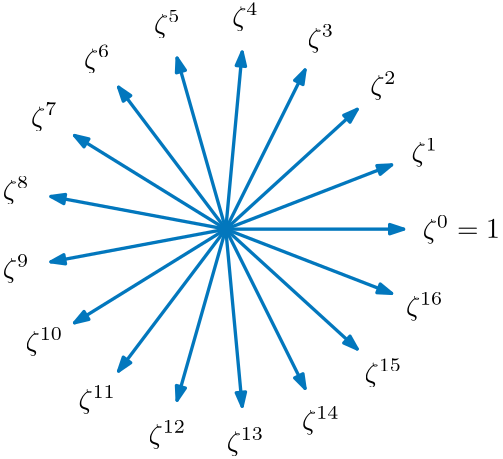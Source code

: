 <?xml version="1.0"?>
<!DOCTYPE ipe SYSTEM "ipe.dtd">
<ipe version="70206" creator="Ipe 7.2.7">
<info created="D:20180614130848" modified="D:20180824135758"/>
<ipestyle name="basic">
<symbol name="arrow/arc(spx)">
<path stroke="sym-stroke" fill="sym-stroke" pen="sym-pen">
0 0 m
-1 0.333 l
-1 -0.333 l
h
</path>
</symbol>
<symbol name="arrow/farc(spx)">
<path stroke="sym-stroke" fill="white" pen="sym-pen">
0 0 m
-1 0.333 l
-1 -0.333 l
h
</path>
</symbol>
<symbol name="arrow/ptarc(spx)">
<path stroke="sym-stroke" fill="sym-stroke" pen="sym-pen">
0 0 m
-1 0.333 l
-0.8 0 l
-1 -0.333 l
h
</path>
</symbol>
<symbol name="arrow/fptarc(spx)">
<path stroke="sym-stroke" fill="white" pen="sym-pen">
0 0 m
-1 0.333 l
-0.8 0 l
-1 -0.333 l
h
</path>
</symbol>
<symbol name="mark/circle(sx)" transformations="translations">
<path fill="sym-stroke">
0.6 0 0 0.6 0 0 e
0.4 0 0 0.4 0 0 e
</path>
</symbol>
<symbol name="mark/disk(sx)" transformations="translations">
<path fill="sym-stroke">
0.6 0 0 0.6 0 0 e
</path>
</symbol>
<symbol name="mark/fdisk(sfx)" transformations="translations">
<group>
<path fill="sym-fill">
0.5 0 0 0.5 0 0 e
</path>
<path fill="sym-stroke" fillrule="eofill">
0.6 0 0 0.6 0 0 e
0.4 0 0 0.4 0 0 e
</path>
</group>
</symbol>
<symbol name="mark/box(sx)" transformations="translations">
<path fill="sym-stroke" fillrule="eofill">
-0.6 -0.6 m
0.6 -0.6 l
0.6 0.6 l
-0.6 0.6 l
h
-0.4 -0.4 m
0.4 -0.4 l
0.4 0.4 l
-0.4 0.4 l
h
</path>
</symbol>
<symbol name="mark/square(sx)" transformations="translations">
<path fill="sym-stroke">
-0.6 -0.6 m
0.6 -0.6 l
0.6 0.6 l
-0.6 0.6 l
h
</path>
</symbol>
<symbol name="mark/fsquare(sfx)" transformations="translations">
<group>
<path fill="sym-fill">
-0.5 -0.5 m
0.5 -0.5 l
0.5 0.5 l
-0.5 0.5 l
h
</path>
<path fill="sym-stroke" fillrule="eofill">
-0.6 -0.6 m
0.6 -0.6 l
0.6 0.6 l
-0.6 0.6 l
h
-0.4 -0.4 m
0.4 -0.4 l
0.4 0.4 l
-0.4 0.4 l
h
</path>
</group>
</symbol>
<symbol name="mark/cross(sx)" transformations="translations">
<group>
<path fill="sym-stroke">
-0.43 -0.57 m
0.57 0.43 l
0.43 0.57 l
-0.57 -0.43 l
h
</path>
<path fill="sym-stroke">
-0.43 0.57 m
0.57 -0.43 l
0.43 -0.57 l
-0.57 0.43 l
h
</path>
</group>
</symbol>
<symbol name="arrow/fnormal(spx)">
<path stroke="sym-stroke" fill="white" pen="sym-pen">
0 0 m
-1 0.333 l
-1 -0.333 l
h
</path>
</symbol>
<symbol name="arrow/pointed(spx)">
<path stroke="sym-stroke" fill="sym-stroke" pen="sym-pen">
0 0 m
-1 0.333 l
-0.8 0 l
-1 -0.333 l
h
</path>
</symbol>
<symbol name="arrow/fpointed(spx)">
<path stroke="sym-stroke" fill="white" pen="sym-pen">
0 0 m
-1 0.333 l
-0.8 0 l
-1 -0.333 l
h
</path>
</symbol>
<symbol name="arrow/linear(spx)">
<path stroke="sym-stroke" pen="sym-pen">
-1 0.333 m
0 0 l
-1 -0.333 l
</path>
</symbol>
<symbol name="arrow/fdouble(spx)">
<path stroke="sym-stroke" fill="white" pen="sym-pen">
0 0 m
-1 0.333 l
-1 -0.333 l
h
-1 0 m
-2 0.333 l
-2 -0.333 l
h
</path>
</symbol>
<symbol name="arrow/double(spx)">
<path stroke="sym-stroke" fill="sym-stroke" pen="sym-pen">
0 0 m
-1 0.333 l
-1 -0.333 l
h
-1 0 m
-2 0.333 l
-2 -0.333 l
h
</path>
</symbol>
<pen name="heavier" value="0.8"/>
<pen name="fat" value="1.2"/>
<pen name="ultrafat" value="2"/>
<symbolsize name="large" value="5"/>
<symbolsize name="small" value="2"/>
<symbolsize name="tiny" value="1.1"/>
<arrowsize name="large" value="10"/>
<arrowsize name="small" value="5"/>
<arrowsize name="tiny" value="3"/>
<color name="red" value="1 0 0"/>
<color name="green" value="0 1 0"/>
<color name="blue" value="0 0 1"/>
<color name="yellow" value="1 1 0"/>
<color name="orange" value="1 0.647 0"/>
<color name="gold" value="1 0.843 0"/>
<color name="purple" value="0.627 0.125 0.941"/>
<color name="gray" value="0.745"/>
<color name="brown" value="0.647 0.165 0.165"/>
<color name="navy" value="0 0 0.502"/>
<color name="pink" value="1 0.753 0.796"/>
<color name="seagreen" value="0.18 0.545 0.341"/>
<color name="turquoise" value="0.251 0.878 0.816"/>
<color name="violet" value="0.933 0.51 0.933"/>
<color name="darkblue" value="0 0 0.545"/>
<color name="darkcyan" value="0 0.545 0.545"/>
<color name="darkgray" value="0.663"/>
<color name="darkgreen" value="0 0.392 0"/>
<color name="darkmagenta" value="0.545 0 0.545"/>
<color name="darkorange" value="1 0.549 0"/>
<color name="darkred" value="0.545 0 0"/>
<color name="lightblue" value="0.678 0.847 0.902"/>
<color name="lightcyan" value="0.878 1 1"/>
<color name="lightgray" value="0.827"/>
<color name="lightgreen" value="0.565 0.933 0.565"/>
<color name="lightyellow" value="1 1 0.878"/>
<dashstyle name="dashed" value="[4] 0"/>
<dashstyle name="dotted" value="[1 3] 0"/>
<dashstyle name="dash dotted" value="[4 2 1 2] 0"/>
<dashstyle name="dash dot dotted" value="[4 2 1 2 1 2] 0"/>
<textsize name="large" value="\large"/>
<textsize name="Large" value="\Large"/>
<textsize name="LARGE" value="\LARGE"/>
<textsize name="huge" value="\huge"/>
<textsize name="Huge" value="\Huge"/>
<textsize name="small" value="\small"/>
<textsize name="footnote" value="\footnotesize"/>
<textsize name="tiny" value="\tiny"/>
<textstyle name="center" begin="\begin{center}" end="\end{center}"/>
<textstyle name="itemize" begin="\begin{itemize}" end="\end{itemize}"/>
<textstyle name="item" begin="\begin{itemize}\item{}" end="\end{itemize}"/>
<gridsize name="4 pts" value="4"/>
<gridsize name="8 pts (~3 mm)" value="8"/>
<gridsize name="16 pts (~6 mm)" value="16"/>
<gridsize name="32 pts (~12 mm)" value="32"/>
<gridsize name="10 pts (~3.5 mm)" value="10"/>
<gridsize name="20 pts (~7 mm)" value="20"/>
<gridsize name="14 pts (~5 mm)" value="14"/>
<gridsize name="28 pts (~10 mm)" value="28"/>
<gridsize name="56 pts (~20 mm)" value="56"/>
<anglesize name="90 deg" value="90"/>
<anglesize name="60 deg" value="60"/>
<anglesize name="45 deg" value="45"/>
<anglesize name="30 deg" value="30"/>
<anglesize name="22.5 deg" value="22.5"/>
<opacity name="10%" value="0.1"/>
<opacity name="30%" value="0.3"/>
<opacity name="50%" value="0.5"/>
<opacity name="75%" value="0.75"/>
<tiling name="falling" angle="-60" step="4" width="1"/>
<tiling name="rising" angle="30" step="4" width="1"/>
</ipestyle>
<page>
<layer name="alpha"/>
<view layers="alpha" active="alpha"/>
<path layer="alpha" stroke="0.008 0.467 0.741" pen="fat" cap="1" arrow="normal/small">
128 704 m
192 704 l
</path>
<path stroke="0.008 0.467 0.741" pen="fat" cap="1" arrow="normal/small">
128 704 m
187.678 727.119 l
</path>
<path stroke="0.008 0.467 0.741" pen="fat" cap="1" arrow="normal/small">
128 704 m
175.297 747.117 l
</path>
<path stroke="0.008 0.467 0.741" pen="fat" cap="1" arrow="normal/small">
128 704 m
156.527 761.29 l
</path>
<path stroke="0.008 0.467 0.741" pen="fat" cap="1" arrow="normal/small">
128 704 m
133.905 767.727 l
</path>
<path stroke="0.008 0.467 0.741" pen="fat" cap="1" arrow="normal/small">
128 704 m
110.486 765.557 l
</path>
<path stroke="0.008 0.467 0.741" pen="fat" cap="1" arrow="normal/small">
128 704 m
89.4314 755.073 l
</path>
<path stroke="0.008 0.467 0.741" pen="fat" cap="1" arrow="normal/small">
128 704 m
73.5861 737.692 l
</path>
<path stroke="0.008 0.467 0.741" pen="fat" cap="1" arrow="normal/small">
128 704 m
65.0897 715.76 l
</path>
<path stroke="0.008 0.467 0.741" pen="fat" cap="1" arrow="normal/small">
128 704 m
65.0897 692.24 l
</path>
<path stroke="0.008 0.467 0.741" pen="fat" cap="1" arrow="normal/small">
128 704 m
73.5861 670.308 l
</path>
<path stroke="0.008 0.467 0.741" pen="fat" cap="1" arrow="normal/small">
128 704 m
89.4314 652.927 l
</path>
<path stroke="0.008 0.467 0.741" pen="fat" cap="1" arrow="normal/small">
128 704 m
110.486 642.443 l
</path>
<path stroke="0.008 0.467 0.741" pen="fat" cap="1" arrow="normal/small">
128 704 m
133.905 640.273 l
</path>
<path stroke="0.008 0.467 0.741" pen="fat" cap="1" arrow="normal/small">
128 704 m
156.527 646.71 l
</path>
<path stroke="0.008 0.467 0.741" pen="fat" cap="1" arrow="normal/small">
128 704 m
175.297 660.883 l
</path>
<path stroke="0.008 0.467 0.741" pen="fat" cap="1" arrow="normal/small">
128 704 m
187.678 680.881 l
</path>
<text matrix="1 0 0 1 -9.114 -3.0935" transformations="translations" pos="208 704" stroke="black" type="label" width="27.828" height="8.117" depth="1.93" valign="baseline" style="math">\zeta^0=1</text>
<text matrix="1 0 0 1 -13.1676 24.6499" transformations="translations" pos="208 704" stroke="black" type="label" width="9.563" height="8.117" depth="1.93" valign="baseline" style="math">\zeta^1</text>
<text matrix="1 0 0 1 -28.0256 48.6463" transformations="translations" pos="208 704" stroke="black" type="label" width="9.563" height="8.117" depth="1.93" valign="baseline" style="math">\zeta^2</text>
<text matrix="1 0 0 1 -50.5488 65.655" transformations="translations" pos="208 704" stroke="black" type="label" width="9.563" height="8.117" depth="1.93" valign="baseline" style="math">\zeta^3</text>
<text matrix="1 0 0 1 -77.6953 73.3789" transformations="translations" pos="208 704" stroke="black" type="label" width="9.563" height="8.117" depth="1.93" valign="baseline" style="math">\zeta^4</text>
<text matrix="1 0 0 1 -105.799 70.7747" transformations="translations" pos="208 704" stroke="black" type="label" width="9.563" height="8.117" depth="1.93" valign="baseline" style="math">\zeta^5</text>
<text matrix="1 0 0 1 -131.064 58.1942" transformations="translations" pos="208 704" stroke="black" type="label" width="9.563" height="8.117" depth="1.93" valign="baseline" style="math">\zeta^6</text>
<text matrix="1 0 0 1 -150.078 37.3365" transformations="translations" pos="208 704" stroke="black" type="label" width="9.563" height="8.117" depth="1.93" valign="baseline" style="math">\zeta^7</text>
<text matrix="1 0 0 1 -160.274 11.0185" transformations="translations" pos="208 704" stroke="black" type="label" width="9.563" height="8.117" depth="1.93" valign="baseline" style="math">\zeta^8</text>
<text matrix="1 0 0 1 -160.274 -17.2055" transformations="translations" pos="208 704" stroke="black" type="label" width="9.563" height="8.117" depth="1.93" valign="baseline" style="math">\zeta^9</text>
<text matrix="1 0 0 1 -152.064 -43.5235" transformations="translations" pos="208 704" stroke="black" type="label" width="13.534" height="8.117" depth="1.93" valign="baseline" style="math">\zeta^{10}</text>
<text matrix="1 0 0 1 -133.049 -64.3812" transformations="translations" pos="208 704" stroke="black" type="label" width="13.534" height="8.117" depth="1.93" valign="baseline" style="math">\zeta^{11}</text>
<text matrix="1 0 0 1 -107.784 -76.9617" transformations="translations" pos="208 704" stroke="black" type="label" width="13.534" height="8.117" depth="1.93" valign="baseline" style="math">\zeta^{12}</text>
<text matrix="1 0 0 1 -79.6808 -79.5659" transformations="translations" pos="208 704" stroke="black" type="label" width="13.534" height="8.117" depth="1.93" valign="baseline" style="math">\zeta^{13}</text>
<text matrix="1 0 0 1 -52.5343 -71.842" transformations="translations" pos="208 704" stroke="black" type="label" width="13.534" height="8.117" depth="1.93" valign="baseline" style="math">\zeta^{14}</text>
<text matrix="1 0 0 1 -30.0111 -54.8333" transformations="translations" pos="208 704" stroke="black" type="label" width="13.534" height="8.117" depth="1.93" valign="baseline" style="math">\zeta^{15}</text>
<text matrix="1 0 0 1 -15.1531 -30.8369" transformations="translations" pos="208 704" stroke="black" type="label" width="13.534" height="8.117" depth="1.93" valign="baseline" style="math">\zeta^{16}</text>
</page>
</ipe>
